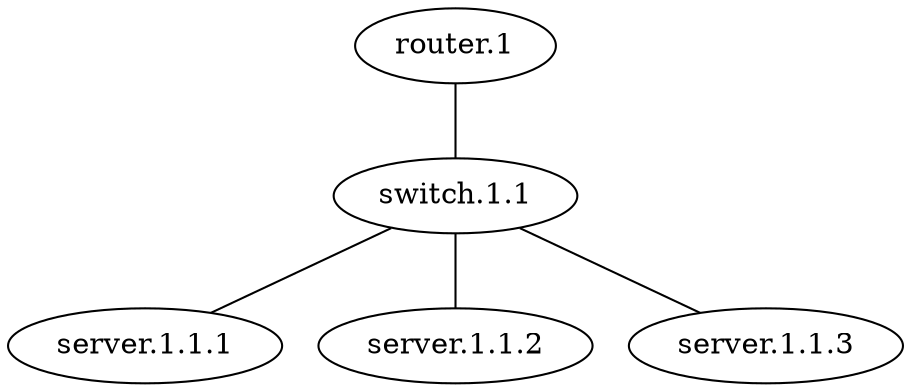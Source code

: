 graph vx {
"router.1" [function="leaf" vagrant="eth1" os="hashicorp/bionic64" version="1.0.282" memory="500" config="./helper_scripts/config_production_switch.sh" ] 
"switch.1.1" [function="leaf" vagrant="eth1" os="hashicorp/bionic64" version="1.0.282" memory="500" config="./helper_scripts/config_production_switch.sh" ] 
"server.1.1.1" [function="leaf" vagrant="eth1" os="hashicorp/bionic64" version="1.0.282" memory="500" config="./helper_scripts/config_production_switch.sh" ] 
"server.1.1.2" [function="leaf" vagrant="eth1" os="hashicorp/bionic64" version="1.0.282" memory="500" config="./helper_scripts/config_production_switch.sh" ] 
"server.1.1.3" [function="leaf" vagrant="eth1" os="hashicorp/bionic64" version="1.0.282" memory="500" config="./helper_scripts/config_production_switch.sh" ] 
"router.1":"eth1" -- "switch.1.1":"eth50"
"switch.1.1":"eth1" -- "server.1.1.1":"eth50"
"switch.1.1":"eth2" -- "server.1.1.2":"eth50"
"switch.1.1":"eth3" -- "server.1.1.3":"eth50"



}